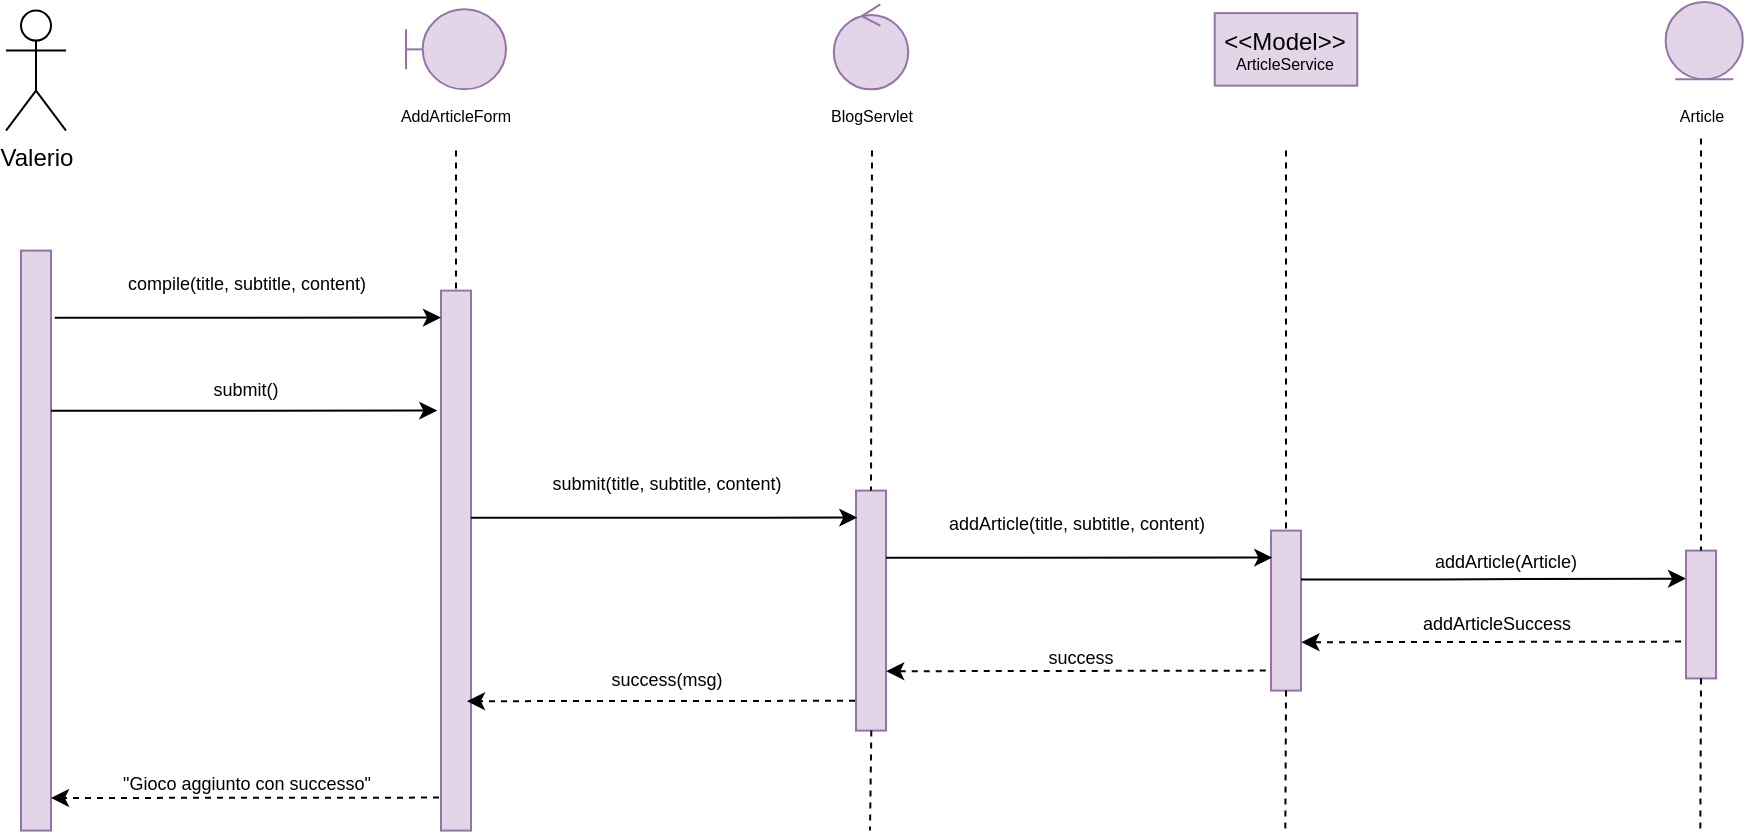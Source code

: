 <mxfile version="15.7.0" type="device"><diagram id="qMiY46aL8YVKJXGDK1cR" name="Page-1"><mxGraphModel dx="1135" dy="593" grid="1" gridSize="10" guides="1" tooltips="1" connect="1" arrows="1" fold="1" page="1" pageScale="1" pageWidth="827" pageHeight="1169" math="0" shadow="0"><root><mxCell id="0"/><mxCell id="1" parent="0"/><mxCell id="mTx6D3pukUD8xTXrNbwF-1" value="Valerio" style="shape=umlActor;verticalLabelPosition=bottom;verticalAlign=top;html=1;outlineConnect=0;" vertex="1" parent="1"><mxGeometry x="260" y="414.3" width="30" height="60" as="geometry"/></mxCell><mxCell id="mTx6D3pukUD8xTXrNbwF-2" value="" style="rounded=0;whiteSpace=wrap;html=1;fillColor=#e1d5e7;strokeColor=#9673a6;" vertex="1" parent="1"><mxGeometry x="267.5" y="534.3" width="15" height="290" as="geometry"/></mxCell><mxCell id="mTx6D3pukUD8xTXrNbwF-3" value="" style="rounded=0;whiteSpace=wrap;html=1;fillColor=#e1d5e7;strokeColor=#9673a6;" vertex="1" parent="1"><mxGeometry x="477.5" y="554.3" width="15" height="270" as="geometry"/></mxCell><mxCell id="mTx6D3pukUD8xTXrNbwF-4" value="" style="endArrow=none;dashed=1;html=1;rounded=0;fontSize=8;entryX=0.5;entryY=0;entryDx=0;entryDy=0;exitX=0.5;exitY=1;exitDx=0;exitDy=0;" edge="1" parent="1" target="mTx6D3pukUD8xTXrNbwF-3"><mxGeometry width="50" height="50" relative="1" as="geometry"><mxPoint x="485" y="484.3" as="sourcePoint"/><mxPoint x="507.5" y="544.3" as="targetPoint"/></mxGeometry></mxCell><mxCell id="mTx6D3pukUD8xTXrNbwF-5" value="&lt;div&gt;AddArticleForm&lt;/div&gt;" style="text;html=1;strokeColor=none;fillColor=none;align=center;verticalAlign=middle;whiteSpace=wrap;rounded=0;fontSize=8;" vertex="1" parent="1"><mxGeometry x="470" y="459.3" width="30" height="15" as="geometry"/></mxCell><mxCell id="mTx6D3pukUD8xTXrNbwF-6" value="submit()" style="text;html=1;strokeColor=none;fillColor=none;align=center;verticalAlign=middle;whiteSpace=wrap;rounded=0;fontSize=9;" vertex="1" parent="1"><mxGeometry x="320" y="594.3" width="120" height="20" as="geometry"/></mxCell><mxCell id="mTx6D3pukUD8xTXrNbwF-7" value="BlogServlet" style="text;html=1;strokeColor=none;fillColor=none;align=center;verticalAlign=middle;whiteSpace=wrap;rounded=0;fontSize=8;" vertex="1" parent="1"><mxGeometry x="677.5" y="459.3" width="30" height="15" as="geometry"/></mxCell><mxCell id="mTx6D3pukUD8xTXrNbwF-8" value="" style="rounded=0;whiteSpace=wrap;html=1;fillColor=#e1d5e7;strokeColor=#9673a6;" vertex="1" parent="1"><mxGeometry x="685" y="654.3" width="15" height="120" as="geometry"/></mxCell><mxCell id="mTx6D3pukUD8xTXrNbwF-9" value="" style="endArrow=none;dashed=1;html=1;rounded=0;fontSize=8;entryX=0.5;entryY=0;entryDx=0;entryDy=0;" edge="1" parent="1" target="mTx6D3pukUD8xTXrNbwF-8"><mxGeometry width="50" height="50" relative="1" as="geometry"><mxPoint x="693" y="484.3" as="sourcePoint"/><mxPoint x="737.5" y="557.8" as="targetPoint"/></mxGeometry></mxCell><mxCell id="mTx6D3pukUD8xTXrNbwF-10" value="" style="rounded=0;whiteSpace=wrap;html=1;fillColor=#e1d5e7;strokeColor=#9673a6;" vertex="1" parent="1"><mxGeometry x="892.5" y="674.3" width="15" height="80" as="geometry"/></mxCell><mxCell id="mTx6D3pukUD8xTXrNbwF-11" value="" style="endArrow=none;dashed=1;html=1;rounded=0;fontSize=8;entryX=0.5;entryY=0;entryDx=0;entryDy=0;" edge="1" parent="1" target="mTx6D3pukUD8xTXrNbwF-10"><mxGeometry width="50" height="50" relative="1" as="geometry"><mxPoint x="900" y="484.3" as="sourcePoint"/><mxPoint x="922.5" y="582.8" as="targetPoint"/></mxGeometry></mxCell><mxCell id="mTx6D3pukUD8xTXrNbwF-12" value="Article" style="text;html=1;strokeColor=none;fillColor=none;align=center;verticalAlign=middle;whiteSpace=wrap;rounded=0;fontSize=8;" vertex="1" parent="1"><mxGeometry x="1092.5" y="459.3" width="30" height="15" as="geometry"/></mxCell><mxCell id="mTx6D3pukUD8xTXrNbwF-13" value="" style="endArrow=classic;html=1;rounded=0;exitX=1;exitY=0;exitDx=0;exitDy=0;entryX=-0.125;entryY=0.121;entryDx=0;entryDy=0;entryPerimeter=0;" edge="1" parent="1"><mxGeometry width="50" height="50" relative="1" as="geometry"><mxPoint x="282.5" y="614.37" as="sourcePoint"/><mxPoint x="475.625" y="614.3" as="targetPoint"/><Array as="points"><mxPoint x="330" y="614.37"/><mxPoint x="350" y="614.37"/></Array></mxGeometry></mxCell><mxCell id="mTx6D3pukUD8xTXrNbwF-14" value="" style="endArrow=classic;html=1;rounded=0;exitX=1;exitY=0;exitDx=0;exitDy=0;entryX=-0.125;entryY=0.121;entryDx=0;entryDy=0;entryPerimeter=0;" edge="1" parent="1"><mxGeometry width="50" height="50" relative="1" as="geometry"><mxPoint x="492.5" y="667.87" as="sourcePoint"/><mxPoint x="685.625" y="667.8" as="targetPoint"/><Array as="points"><mxPoint x="540" y="667.87"/><mxPoint x="560" y="667.87"/></Array></mxGeometry></mxCell><mxCell id="mTx6D3pukUD8xTXrNbwF-15" value="" style="endArrow=classic;html=1;rounded=0;exitX=1;exitY=0;exitDx=0;exitDy=0;entryX=-0.125;entryY=0.121;entryDx=0;entryDy=0;entryPerimeter=0;" edge="1" parent="1"><mxGeometry width="50" height="50" relative="1" as="geometry"><mxPoint x="284.38" y="567.87" as="sourcePoint"/><mxPoint x="477.505" y="567.8" as="targetPoint"/><Array as="points"><mxPoint x="331.88" y="567.87"/><mxPoint x="351.88" y="567.87"/></Array></mxGeometry></mxCell><mxCell id="mTx6D3pukUD8xTXrNbwF-16" value="" style="endArrow=classic;html=1;rounded=0;dashed=1;fontSize=7;exitX=-0.047;exitY=0.97;exitDx=0;exitDy=0;exitPerimeter=0;" edge="1" parent="1"><mxGeometry width="50" height="50" relative="1" as="geometry"><mxPoint x="684.505" y="759.4" as="sourcePoint"/><mxPoint x="490.5" y="759.59" as="targetPoint"/></mxGeometry></mxCell><mxCell id="mTx6D3pukUD8xTXrNbwF-17" value="" style="endArrow=classic;html=1;rounded=0;exitX=1;exitY=0;exitDx=0;exitDy=0;entryX=-0.125;entryY=0.121;entryDx=0;entryDy=0;entryPerimeter=0;" edge="1" parent="1"><mxGeometry width="50" height="50" relative="1" as="geometry"><mxPoint x="700" y="687.87" as="sourcePoint"/><mxPoint x="893.125" y="687.8" as="targetPoint"/><Array as="points"><mxPoint x="747.5" y="687.87"/><mxPoint x="767.5" y="687.87"/></Array></mxGeometry></mxCell><mxCell id="mTx6D3pukUD8xTXrNbwF-18" value="&lt;div style=&quot;font-size: 9px&quot;&gt;&lt;font style=&quot;font-size: 9px&quot;&gt;compile(title, subtitle, content)&lt;/font&gt;&lt;/div&gt;" style="text;html=1;strokeColor=none;fillColor=none;align=center;verticalAlign=middle;whiteSpace=wrap;rounded=0;fontSize=9;" vertex="1" parent="1"><mxGeometry x="282.5" y="534.3" width="195" height="33.5" as="geometry"/></mxCell><mxCell id="mTx6D3pukUD8xTXrNbwF-19" value="success(msg)" style="text;html=1;strokeColor=none;fillColor=none;align=center;verticalAlign=middle;whiteSpace=wrap;rounded=0;fontSize=9;" vertex="1" parent="1"><mxGeometry x="492.5" y="732.62" width="195" height="33.5" as="geometry"/></mxCell><mxCell id="mTx6D3pukUD8xTXrNbwF-20" value="&quot;Gioco aggiunto con successo&quot;" style="text;html=1;strokeColor=none;fillColor=none;align=center;verticalAlign=middle;whiteSpace=wrap;rounded=0;fontSize=9;" vertex="1" parent="1"><mxGeometry x="282.5" y="784.3" width="195" height="33.5" as="geometry"/></mxCell><mxCell id="mTx6D3pukUD8xTXrNbwF-21" value="success" style="text;html=1;strokeColor=none;fillColor=none;align=center;verticalAlign=middle;whiteSpace=wrap;rounded=0;fontSize=9;" vertex="1" parent="1"><mxGeometry x="700" y="720.8" width="195" height="33.5" as="geometry"/></mxCell><mxCell id="mTx6D3pukUD8xTXrNbwF-22" value="" style="endArrow=classic;html=1;rounded=0;dashed=1;fontSize=7;" edge="1" parent="1"><mxGeometry width="50" height="50" relative="1" as="geometry"><mxPoint x="889.88" y="744.3" as="sourcePoint"/><mxPoint x="700.13" y="744.62" as="targetPoint"/></mxGeometry></mxCell><mxCell id="mTx6D3pukUD8xTXrNbwF-23" value="" style="endArrow=classic;html=1;rounded=0;dashed=1;fontSize=7;exitX=-0.047;exitY=0.97;exitDx=0;exitDy=0;exitPerimeter=0;" edge="1" parent="1"><mxGeometry width="50" height="50" relative="1" as="geometry"><mxPoint x="476.505" y="807.8" as="sourcePoint"/><mxPoint x="282.5" y="807.99" as="targetPoint"/></mxGeometry></mxCell><mxCell id="mTx6D3pukUD8xTXrNbwF-24" value="&lt;div style=&quot;font-size: 9px&quot;&gt;&lt;font style=&quot;font-size: 9px&quot;&gt;submit(title, subtitle, content)&lt;/font&gt;&lt;/div&gt;" style="text;html=1;strokeColor=none;fillColor=none;align=center;verticalAlign=middle;whiteSpace=wrap;rounded=0;fontSize=9;" vertex="1" parent="1"><mxGeometry x="492.5" y="634.3" width="195" height="33.5" as="geometry"/></mxCell><mxCell id="mTx6D3pukUD8xTXrNbwF-25" value="&lt;div style=&quot;font-size: 9px&quot;&gt;&lt;font style=&quot;font-size: 9px&quot;&gt;addArticle(title, subtitle, content)&lt;/font&gt;&lt;/div&gt;" style="text;html=1;strokeColor=none;fillColor=none;align=center;verticalAlign=middle;whiteSpace=wrap;rounded=0;fontSize=9;" vertex="1" parent="1"><mxGeometry x="697.5" y="654.3" width="195" height="33.5" as="geometry"/></mxCell><mxCell id="mTx6D3pukUD8xTXrNbwF-26" value="&lt;font style=&quot;font-size: 9px&quot;&gt;addArticle(Article)&lt;/font&gt;" style="text;html=1;strokeColor=none;fillColor=none;align=center;verticalAlign=middle;whiteSpace=wrap;rounded=0;" vertex="1" parent="1"><mxGeometry x="980" y="674.3" width="60" height="30" as="geometry"/></mxCell><mxCell id="mTx6D3pukUD8xTXrNbwF-27" value="" style="endArrow=classic;html=1;rounded=0;exitX=1;exitY=0;exitDx=0;exitDy=0;entryX=0;entryY=0.219;entryDx=0;entryDy=0;entryPerimeter=0;" edge="1" parent="1" target="mTx6D3pukUD8xTXrNbwF-28"><mxGeometry width="50" height="50" relative="1" as="geometry"><mxPoint x="907.5" y="698.69" as="sourcePoint"/><mxPoint x="1090" y="698.3" as="targetPoint"/><Array as="points"><mxPoint x="955" y="698.69"/><mxPoint x="975" y="698.69"/></Array></mxGeometry></mxCell><mxCell id="mTx6D3pukUD8xTXrNbwF-28" value="" style="rounded=0;whiteSpace=wrap;html=1;fillColor=#e1d5e7;strokeColor=#9673a6;" vertex="1" parent="1"><mxGeometry x="1100" y="684.3" width="15" height="63.91" as="geometry"/></mxCell><mxCell id="mTx6D3pukUD8xTXrNbwF-29" value="" style="endArrow=none;dashed=1;html=1;rounded=0;fontSize=8;entryX=0.5;entryY=0;entryDx=0;entryDy=0;" edge="1" parent="1" target="mTx6D3pukUD8xTXrNbwF-28"><mxGeometry width="50" height="50" relative="1" as="geometry"><mxPoint x="1107.5" y="478.21" as="sourcePoint"/><mxPoint x="1130" y="576.71" as="targetPoint"/></mxGeometry></mxCell><mxCell id="mTx6D3pukUD8xTXrNbwF-30" value="addArticleSuccess" style="text;html=1;strokeColor=none;fillColor=none;align=center;verticalAlign=middle;whiteSpace=wrap;rounded=0;fontSize=9;" vertex="1" parent="1"><mxGeometry x="907.5" y="704.3" width="195" height="33.5" as="geometry"/></mxCell><mxCell id="mTx6D3pukUD8xTXrNbwF-31" value="" style="endArrow=classic;html=1;rounded=0;dashed=1;fontSize=7;" edge="1" parent="1"><mxGeometry width="50" height="50" relative="1" as="geometry"><mxPoint x="1097.5" y="729.8" as="sourcePoint"/><mxPoint x="907.75" y="730.12" as="targetPoint"/></mxGeometry></mxCell><mxCell id="mTx6D3pukUD8xTXrNbwF-32" value="" style="endArrow=none;dashed=1;html=1;rounded=0;fontSize=8;" edge="1" parent="1"><mxGeometry width="50" height="50" relative="1" as="geometry"><mxPoint x="692.66" y="774.3" as="sourcePoint"/><mxPoint x="692" y="824.3" as="targetPoint"/></mxGeometry></mxCell><mxCell id="mTx6D3pukUD8xTXrNbwF-33" value="" style="endArrow=none;dashed=1;html=1;rounded=0;fontSize=8;exitX=0.5;exitY=1;exitDx=0;exitDy=0;" edge="1" parent="1" source="mTx6D3pukUD8xTXrNbwF-10"><mxGeometry width="50" height="50" relative="1" as="geometry"><mxPoint x="900.32" y="774.3" as="sourcePoint"/><mxPoint x="899.66" y="824.3" as="targetPoint"/></mxGeometry></mxCell><mxCell id="mTx6D3pukUD8xTXrNbwF-34" value="" style="endArrow=none;dashed=1;html=1;rounded=0;fontSize=8;exitX=0.5;exitY=1;exitDx=0;exitDy=0;" edge="1" parent="1" source="mTx6D3pukUD8xTXrNbwF-28"><mxGeometry width="50" height="50" relative="1" as="geometry"><mxPoint x="1107.5" y="754.3" as="sourcePoint"/><mxPoint x="1107.16" y="824.3" as="targetPoint"/></mxGeometry></mxCell><mxCell id="mTx6D3pukUD8xTXrNbwF-35" value="" style="shape=umlBoundary;whiteSpace=wrap;html=1;fillColor=#e1d5e7;strokeColor=#9673a6;" vertex="1" parent="1"><mxGeometry x="460" y="413.68" width="50" height="40" as="geometry"/></mxCell><mxCell id="mTx6D3pukUD8xTXrNbwF-36" value="" style="ellipse;shape=umlControl;whiteSpace=wrap;html=1;fillColor=#e1d5e7;strokeColor=#9673a6;" vertex="1" parent="1"><mxGeometry x="673.91" y="411.18" width="37.19" height="42.5" as="geometry"/></mxCell><mxCell id="mTx6D3pukUD8xTXrNbwF-37" value="&lt;div&gt;&amp;lt;&amp;lt;Model&amp;gt;&amp;gt;&lt;/div&gt;&lt;div style=&quot;font-size: 8px&quot;&gt;ArticleService&lt;br&gt;&lt;/div&gt;" style="rounded=0;whiteSpace=wrap;html=1;fillColor=#e1d5e7;strokeColor=#9673a6;" vertex="1" parent="1"><mxGeometry x="864.37" y="415.56" width="71.25" height="36.25" as="geometry"/></mxCell><mxCell id="mTx6D3pukUD8xTXrNbwF-38" value="" style="ellipse;shape=umlEntity;whiteSpace=wrap;html=1;fontSize=8;fillColor=#e1d5e7;strokeColor=#9673a6;" vertex="1" parent="1"><mxGeometry x="1089.81" y="410" width="38.59" height="38.59" as="geometry"/></mxCell></root></mxGraphModel></diagram></mxfile>